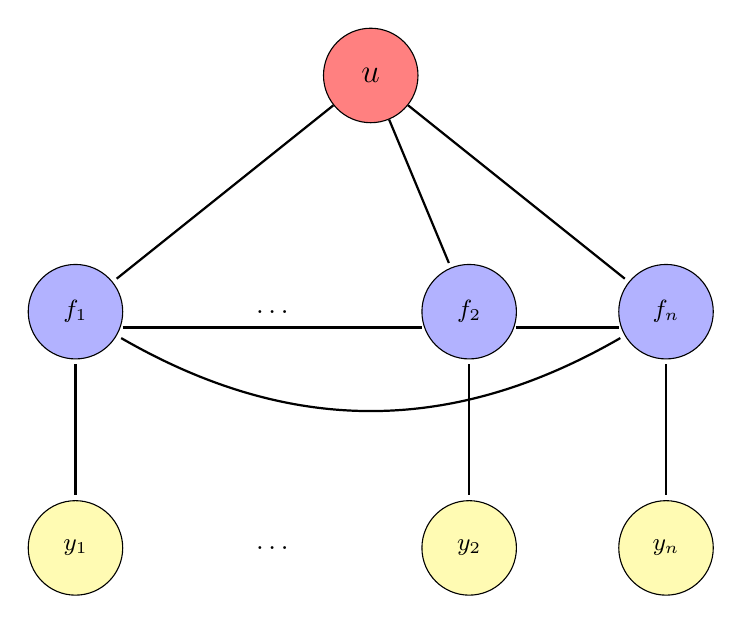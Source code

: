 \begin{tikzpicture}
	\tikzstyle{x_i} = [circle, draw, fill=green!50, minimum size=1.2cm, text width=0.8cm, align=center, font=\large]
	\tikzstyle{f_i} = [circle, draw, fill=blue!30, minimum size=1.2cm, inner sep=2pt, outer sep=2pt, font=\small, align=center]
	\tikzstyle{y_i} = [circle, draw, fill=yellow!30, minimum size=1.2cm, inner sep=2pt, outer sep=2pt, font=\small, align=center]
	\tikzstyle{edge_label} = [font=\small, label={[label distance = -4pt]90:$\text$}]
	\tikzstyle{edge} = [thick, >=stealth]
	\tikzstyle{biedge} = [thick, >=stealth]
	\def\step{-3}
	\def\layerpos{3}

	\foreach \name/\x in {f_1/-2.5, f_2/2.5, f_n/5} 
	  	\node[f_i] (\name) at (\x, \layerpos) {$\name$};

	\draw[biedge] (f_1)++(0.6,-0.2) -- ++(3.8,0); %(f_2);
	\draw[biedge] (f_2)++(0.6,-0.2) -- +(1.3,0);% ++ (f_n);
	\draw [biedge] (f_1) to [out=-30,in=-150] (f_n);
	\node (other^2) at (0, \layerpos) {$\ldots$};

	%observables
	\pgfmathsetmacro{\layerpos}{\layerpos + \step}

	\foreach \name/\x in {y_1/-2.5, y_2/2.5, y_n/5} 
	  	\node[y_i] (\name) at (\x, \layerpos) {$\name$};

	\node (other^3) at (0, \layerpos) {$\ldots$};
	\foreach \from/\to in {f_1/y_1, f_2/y_2, f_n/y_n}
		\draw[edge] (\from) -- (\to);

	\tikzstyle{u} = [circle, draw, fill=red!50, minimum size=1.2cm, text width=0.8cm, align=center, font=\large]

	\pgfmathsetmacro{\layerpos}{\step/2}
	\node[u] (inputs) at (1.25, 6) {$u$};

	\foreach \to in {f_1, f_2, f_n}
		\draw[edge] (inputs) -- (\to);

\end{tikzpicture}